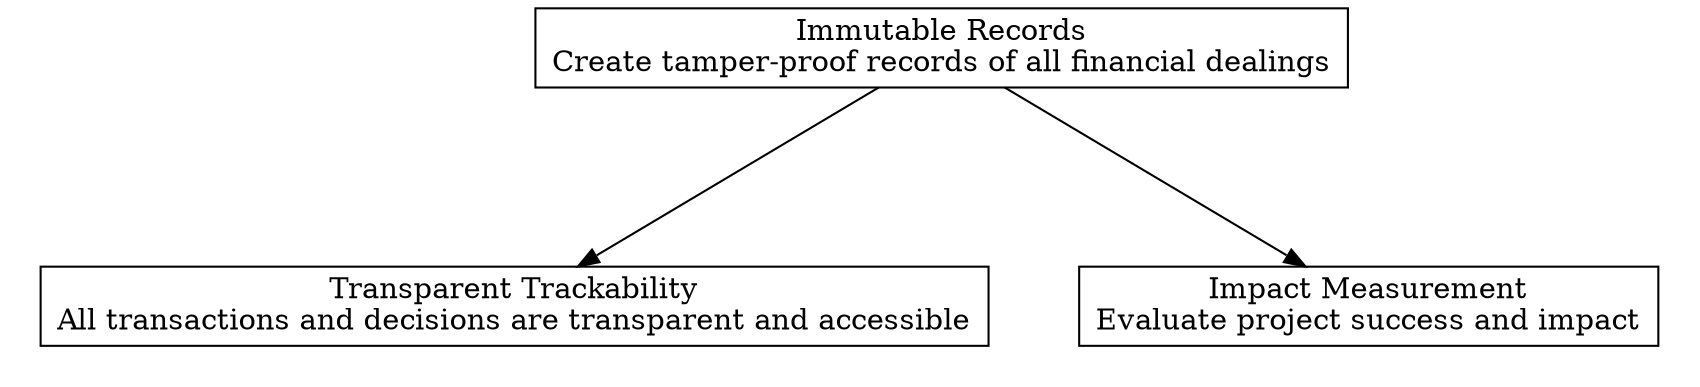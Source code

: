 digraph "" {
	graph [nodesep=0.6,
		rankdir=TB,
		ranksep=1.2
	];
	node [label="\N",
		shape=box
	];
	subgraph cluster_descendants {
		graph [rank=min,
			style=invis
		];
		"Impact Measurement"	[label="Impact Measurement\nEvaluate project success and impact"];
		"Transparent Trackability"	[label="Transparent Trackability\nAll transactions and decisions are transparent and accessible"];
	}
	"Immutable Records"	[label="Immutable Records\nCreate tamper-proof records of all financial dealings"];
	"Immutable Records" -> "Impact Measurement";
	"Immutable Records" -> "Transparent Trackability";
}
